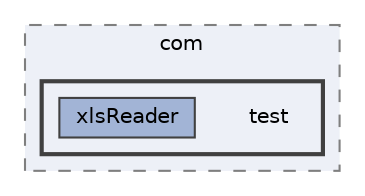 digraph "repository/cal-testing/src/test/java/com/sterlite/com/test"
{
 // LATEX_PDF_SIZE
  bgcolor="transparent";
  edge [fontname=Helvetica,fontsize=10,labelfontname=Helvetica,labelfontsize=10];
  node [fontname=Helvetica,fontsize=10,shape=box,height=0.2,width=0.4];
  compound=true
  subgraph clusterdir_fd84fb062c454c73f02415b1b7706512 {
    graph [ bgcolor="#edf0f7", pencolor="grey50", label="com", fontname=Helvetica,fontsize=10 style="filled,dashed", URL="dir_fd84fb062c454c73f02415b1b7706512.html",tooltip=""]
  subgraph clusterdir_6a811e6bfe71898354114cc8ff284c06 {
    graph [ bgcolor="#edf0f7", pencolor="grey25", label="", fontname=Helvetica,fontsize=10 style="filled,bold", URL="dir_6a811e6bfe71898354114cc8ff284c06.html",tooltip=""]
    dir_6a811e6bfe71898354114cc8ff284c06 [shape=plaintext, label="test"];
  dir_d15e1529b4b76695846efb2eaf336955 [label="xlsReader", fillcolor="#a2b4d6", color="grey25", style="filled", URL="dir_d15e1529b4b76695846efb2eaf336955.html",tooltip=""];
  }
  }
}
